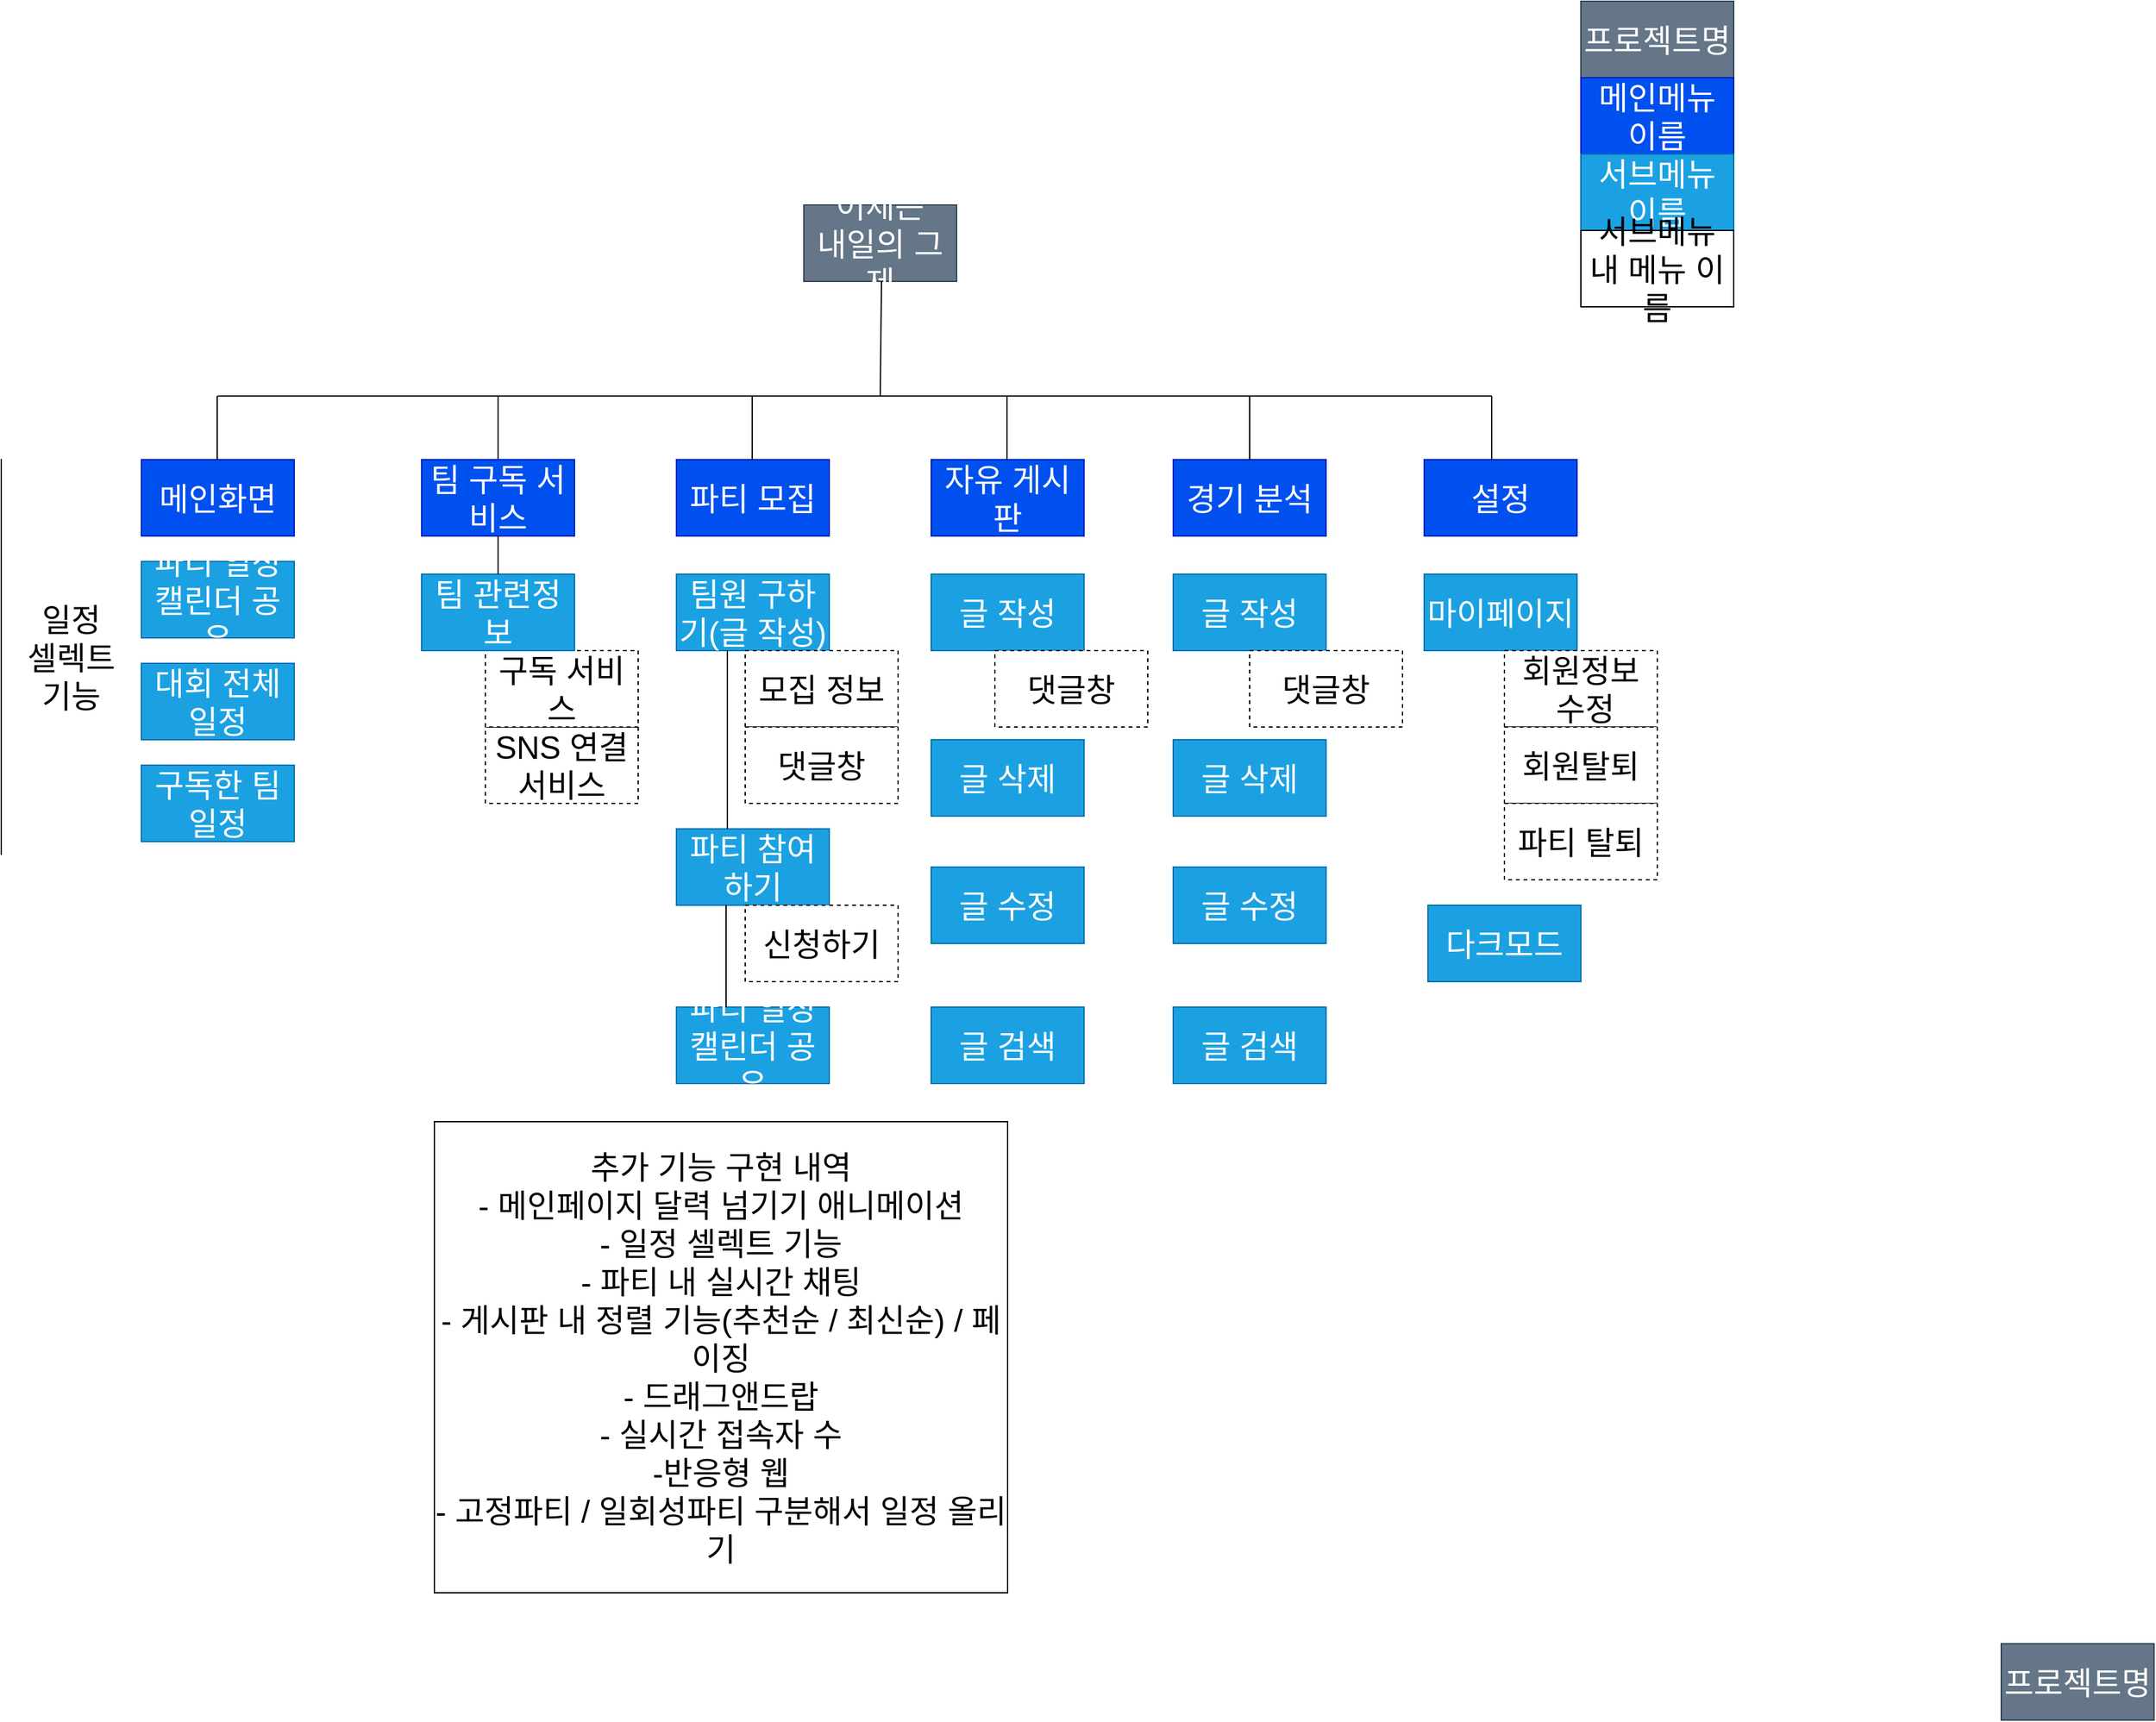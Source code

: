 <mxfile version="23.1.8" type="github">
  <diagram name="페이지-1" id="Lf5ShrxYZs6vrPWNROka">
    <mxGraphModel dx="2514" dy="918" grid="1" gridSize="10" guides="1" tooltips="1" connect="1" arrows="1" fold="1" page="1" pageScale="1" pageWidth="827" pageHeight="1169" math="0" shadow="0">
      <root>
        <mxCell id="0" />
        <mxCell id="1" parent="0" />
        <mxCell id="boVoHQPEQ6CeYj3S7dCK-2" value="프로젝트명" style="rounded=0;whiteSpace=wrap;html=1;fillColor=#647687;fontColor=#ffffff;strokeColor=#314354;fontSize=25;" vertex="1" parent="1">
          <mxGeometry x="950" width="120" height="60" as="geometry" />
        </mxCell>
        <mxCell id="boVoHQPEQ6CeYj3S7dCK-3" value="메인메뉴 이름" style="rounded=0;whiteSpace=wrap;html=1;fillColor=#0050ef;fontColor=#ffffff;strokeColor=#001DBC;fontSize=25;" vertex="1" parent="1">
          <mxGeometry x="950" y="60" width="120" height="60" as="geometry" />
        </mxCell>
        <mxCell id="boVoHQPEQ6CeYj3S7dCK-4" value="서브메뉴 이름" style="rounded=0;whiteSpace=wrap;html=1;fillColor=#1ba1e2;fontColor=#ffffff;strokeColor=#006EAF;fontSize=25;" vertex="1" parent="1">
          <mxGeometry x="950" y="120" width="120" height="60" as="geometry" />
        </mxCell>
        <mxCell id="boVoHQPEQ6CeYj3S7dCK-5" value="서브메뉴 내 메뉴 이름" style="rounded=0;whiteSpace=wrap;html=1;fontSize=25;" vertex="1" parent="1">
          <mxGeometry x="950" y="180" width="120" height="60" as="geometry" />
        </mxCell>
        <mxCell id="boVoHQPEQ6CeYj3S7dCK-6" value="어제는 &lt;br&gt;내일의 그제" style="rounded=0;whiteSpace=wrap;html=1;fillColor=#647687;fontColor=#ffffff;strokeColor=#314354;fontSize=25;" vertex="1" parent="1">
          <mxGeometry x="340" y="160" width="120" height="60" as="geometry" />
        </mxCell>
        <mxCell id="boVoHQPEQ6CeYj3S7dCK-7" value="" style="endArrow=none;html=1;rounded=0;fontSize=25;" edge="1" parent="1">
          <mxGeometry width="50" height="50" relative="1" as="geometry">
            <mxPoint x="400" y="310" as="sourcePoint" />
            <mxPoint x="401" y="220" as="targetPoint" />
          </mxGeometry>
        </mxCell>
        <mxCell id="boVoHQPEQ6CeYj3S7dCK-8" value="" style="endArrow=none;html=1;rounded=0;fontSize=25;" edge="1" parent="1">
          <mxGeometry width="50" height="50" relative="1" as="geometry">
            <mxPoint x="-120" y="310" as="sourcePoint" />
            <mxPoint x="880" y="310" as="targetPoint" />
          </mxGeometry>
        </mxCell>
        <mxCell id="boVoHQPEQ6CeYj3S7dCK-9" value="" style="endArrow=none;html=1;rounded=0;exitX=0.5;exitY=0;exitDx=0;exitDy=0;fontSize=25;" edge="1" parent="1" source="boVoHQPEQ6CeYj3S7dCK-13">
          <mxGeometry width="50" height="50" relative="1" as="geometry">
            <mxPoint x="105" y="360" as="sourcePoint" />
            <mxPoint x="100" y="310" as="targetPoint" />
          </mxGeometry>
        </mxCell>
        <mxCell id="boVoHQPEQ6CeYj3S7dCK-10" value="메인화면" style="rounded=0;whiteSpace=wrap;html=1;fillColor=#0050ef;fontColor=#ffffff;strokeColor=#001DBC;fontSize=25;" vertex="1" parent="1">
          <mxGeometry x="-180" y="360" width="120" height="60" as="geometry" />
        </mxCell>
        <mxCell id="boVoHQPEQ6CeYj3S7dCK-13" value="팀 구독 서비스" style="rounded=0;whiteSpace=wrap;html=1;fillColor=#0050ef;fontColor=#ffffff;strokeColor=#001DBC;fontSize=25;" vertex="1" parent="1">
          <mxGeometry x="40" y="360" width="120" height="60" as="geometry" />
        </mxCell>
        <mxCell id="boVoHQPEQ6CeYj3S7dCK-14" value="파티 모집" style="rounded=0;whiteSpace=wrap;html=1;fillColor=#0050ef;fontColor=#ffffff;strokeColor=#001DBC;fontSize=25;" vertex="1" parent="1">
          <mxGeometry x="240" y="360" width="120" height="60" as="geometry" />
        </mxCell>
        <mxCell id="boVoHQPEQ6CeYj3S7dCK-15" value="설정" style="rounded=0;whiteSpace=wrap;html=1;fillColor=#0050ef;fontColor=#ffffff;strokeColor=#001DBC;fontSize=25;" vertex="1" parent="1">
          <mxGeometry x="827" y="360" width="120" height="60" as="geometry" />
        </mxCell>
        <mxCell id="boVoHQPEQ6CeYj3S7dCK-16" value="경기 분석" style="rounded=0;whiteSpace=wrap;html=1;fillColor=#0050ef;fontColor=#ffffff;strokeColor=#001DBC;fontSize=25;" vertex="1" parent="1">
          <mxGeometry x="630" y="360" width="120" height="60" as="geometry" />
        </mxCell>
        <mxCell id="boVoHQPEQ6CeYj3S7dCK-17" value="자유 게시판" style="rounded=0;whiteSpace=wrap;html=1;fillColor=#0050ef;fontColor=#ffffff;strokeColor=#001DBC;fontSize=25;" vertex="1" parent="1">
          <mxGeometry x="440" y="360" width="120" height="60" as="geometry" />
        </mxCell>
        <mxCell id="boVoHQPEQ6CeYj3S7dCK-20" value="" style="endArrow=none;html=1;rounded=0;fontSize=25;" edge="1" parent="1">
          <mxGeometry width="50" height="50" relative="1" as="geometry">
            <mxPoint x="299.5" y="360" as="sourcePoint" />
            <mxPoint x="299.5" y="310" as="targetPoint" />
          </mxGeometry>
        </mxCell>
        <mxCell id="boVoHQPEQ6CeYj3S7dCK-21" value="" style="endArrow=none;html=1;rounded=0;fontSize=25;" edge="1" parent="1">
          <mxGeometry width="50" height="50" relative="1" as="geometry">
            <mxPoint x="499.5" y="360" as="sourcePoint" />
            <mxPoint x="499.5" y="310" as="targetPoint" />
          </mxGeometry>
        </mxCell>
        <mxCell id="boVoHQPEQ6CeYj3S7dCK-22" value="" style="endArrow=none;html=1;rounded=0;exitX=0.5;exitY=0;exitDx=0;exitDy=0;fontSize=25;" edge="1" parent="1" source="boVoHQPEQ6CeYj3S7dCK-16">
          <mxGeometry width="50" height="50" relative="1" as="geometry">
            <mxPoint x="699.5" y="360" as="sourcePoint" />
            <mxPoint x="690" y="310" as="targetPoint" />
          </mxGeometry>
        </mxCell>
        <mxCell id="boVoHQPEQ6CeYj3S7dCK-23" value="" style="endArrow=none;html=1;rounded=0;fontSize=25;" edge="1" parent="1">
          <mxGeometry width="50" height="50" relative="1" as="geometry">
            <mxPoint x="880" y="360" as="sourcePoint" />
            <mxPoint x="880" y="310" as="targetPoint" />
          </mxGeometry>
        </mxCell>
        <mxCell id="boVoHQPEQ6CeYj3S7dCK-24" value="SNS 연결 서비스" style="rounded=0;whiteSpace=wrap;html=1;dashed=1;fontSize=25;" vertex="1" parent="1">
          <mxGeometry x="90" y="570" width="120" height="60" as="geometry" />
        </mxCell>
        <mxCell id="boVoHQPEQ6CeYj3S7dCK-25" value="구독 서비스" style="rounded=0;whiteSpace=wrap;html=1;dashed=1;fontSize=25;" vertex="1" parent="1">
          <mxGeometry x="90" y="510" width="120" height="60" as="geometry" />
        </mxCell>
        <mxCell id="boVoHQPEQ6CeYj3S7dCK-27" value="" style="endArrow=none;html=1;rounded=0;exitX=0.5;exitY=0;exitDx=0;exitDy=0;fontSize=25;" edge="1" parent="1">
          <mxGeometry width="50" height="50" relative="1" as="geometry">
            <mxPoint x="-120.5" y="360" as="sourcePoint" />
            <mxPoint x="-120.5" y="310" as="targetPoint" />
          </mxGeometry>
        </mxCell>
        <mxCell id="boVoHQPEQ6CeYj3S7dCK-28" value="팀 관련정보" style="rounded=0;whiteSpace=wrap;html=1;fillColor=#1ba1e2;fontColor=#ffffff;strokeColor=#006EAF;fontSize=25;" vertex="1" parent="1">
          <mxGeometry x="40" y="450" width="120" height="60" as="geometry" />
        </mxCell>
        <mxCell id="boVoHQPEQ6CeYj3S7dCK-29" value="" style="endArrow=none;html=1;rounded=0;exitX=0.5;exitY=0;exitDx=0;exitDy=0;entryX=0.5;entryY=1;entryDx=0;entryDy=0;fontSize=25;" edge="1" parent="1" source="boVoHQPEQ6CeYj3S7dCK-28" target="boVoHQPEQ6CeYj3S7dCK-13">
          <mxGeometry width="50" height="50" relative="1" as="geometry">
            <mxPoint x="80" y="450" as="sourcePoint" />
            <mxPoint x="110" y="420" as="targetPoint" />
          </mxGeometry>
        </mxCell>
        <mxCell id="boVoHQPEQ6CeYj3S7dCK-30" value="팀원 구하기(글 작성)" style="rounded=0;whiteSpace=wrap;html=1;fillColor=#1ba1e2;fontColor=#ffffff;strokeColor=#006EAF;fontSize=25;" vertex="1" parent="1">
          <mxGeometry x="240" y="450" width="120" height="60" as="geometry" />
        </mxCell>
        <mxCell id="boVoHQPEQ6CeYj3S7dCK-31" value="모집 정보" style="rounded=0;whiteSpace=wrap;html=1;dashed=1;fontSize=25;" vertex="1" parent="1">
          <mxGeometry x="294" y="510" width="120" height="60" as="geometry" />
        </mxCell>
        <mxCell id="boVoHQPEQ6CeYj3S7dCK-32" value="댓글창" style="rounded=0;whiteSpace=wrap;html=1;dashed=1;fontSize=25;" vertex="1" parent="1">
          <mxGeometry x="294" y="570" width="120" height="60" as="geometry" />
        </mxCell>
        <mxCell id="boVoHQPEQ6CeYj3S7dCK-33" value="파티 참여하기" style="rounded=0;whiteSpace=wrap;html=1;fillColor=#1ba1e2;fontColor=#ffffff;strokeColor=#006EAF;fontSize=25;" vertex="1" parent="1">
          <mxGeometry x="240" y="650" width="120" height="60" as="geometry" />
        </mxCell>
        <mxCell id="boVoHQPEQ6CeYj3S7dCK-34" value="신청하기" style="rounded=0;whiteSpace=wrap;html=1;dashed=1;fontSize=25;" vertex="1" parent="1">
          <mxGeometry x="294" y="710" width="120" height="60" as="geometry" />
        </mxCell>
        <mxCell id="boVoHQPEQ6CeYj3S7dCK-37" value="&lt;font style=&quot;font-size: 25px;&quot;&gt;추가 기능 구현 내역&lt;br&gt;- 메인페이지 달력 넘기기 애니메이션&lt;br&gt;- 일정 셀렉트 기능&lt;br style=&quot;font-size: 25px;&quot;&gt;- 파티 내 실시간 채팅&lt;br&gt;- 게시판 내 정렬 기능(추천순 / 최신순) / 페이징&lt;br&gt;- 드래그앤드랍&lt;br&gt;- 실시간 접속자 수&lt;br&gt;-반응형 웹&lt;br&gt;- 고정파티 / 일회성파티 구분해서 일정 올리기&lt;br style=&quot;font-size: 25px;&quot;&gt;&lt;/font&gt;" style="rounded=0;whiteSpace=wrap;html=1;fontSize=25;" vertex="1" parent="1">
          <mxGeometry x="50" y="880" width="450" height="370" as="geometry" />
        </mxCell>
        <mxCell id="boVoHQPEQ6CeYj3S7dCK-38" value="파티 일정 캘린더 공유" style="rounded=0;whiteSpace=wrap;html=1;fillColor=#1ba1e2;fontColor=#ffffff;strokeColor=#006EAF;fontSize=25;" vertex="1" parent="1">
          <mxGeometry x="240" y="790" width="120" height="60" as="geometry" />
        </mxCell>
        <mxCell id="boVoHQPEQ6CeYj3S7dCK-39" value="" style="endArrow=none;html=1;rounded=0;fontSize=25;" edge="1" parent="1">
          <mxGeometry width="50" height="50" relative="1" as="geometry">
            <mxPoint x="280" y="650" as="sourcePoint" />
            <mxPoint x="280" y="510" as="targetPoint" />
          </mxGeometry>
        </mxCell>
        <mxCell id="boVoHQPEQ6CeYj3S7dCK-40" value="" style="endArrow=none;html=1;rounded=0;fontSize=25;" edge="1" parent="1">
          <mxGeometry width="50" height="50" relative="1" as="geometry">
            <mxPoint x="279" y="790" as="sourcePoint" />
            <mxPoint x="279" y="710" as="targetPoint" />
          </mxGeometry>
        </mxCell>
        <mxCell id="boVoHQPEQ6CeYj3S7dCK-41" value="파티 일정 캘린더 공유" style="rounded=0;whiteSpace=wrap;html=1;fillColor=#1ba1e2;fontColor=#ffffff;strokeColor=#006EAF;fontSize=25;" vertex="1" parent="1">
          <mxGeometry x="-180" y="440" width="120" height="60" as="geometry" />
        </mxCell>
        <mxCell id="boVoHQPEQ6CeYj3S7dCK-42" value="대회 전체 일정" style="rounded=0;whiteSpace=wrap;html=1;fillColor=#1ba1e2;fontColor=#ffffff;strokeColor=#006EAF;fontSize=25;" vertex="1" parent="1">
          <mxGeometry x="-180" y="520" width="120" height="60" as="geometry" />
        </mxCell>
        <mxCell id="boVoHQPEQ6CeYj3S7dCK-43" value="구독한 팀 일정" style="rounded=0;whiteSpace=wrap;html=1;fillColor=#1ba1e2;fontColor=#ffffff;strokeColor=#006EAF;fontSize=25;" vertex="1" parent="1">
          <mxGeometry x="-180" y="600" width="120" height="60" as="geometry" />
        </mxCell>
        <mxCell id="boVoHQPEQ6CeYj3S7dCK-148" value="&lt;font style=&quot;font-size: 25px;&quot;&gt;일정 &lt;br style=&quot;font-size: 25px;&quot;&gt;셀렉트&lt;br style=&quot;font-size: 25px;&quot;&gt;기능&lt;/font&gt;" style="shape=partialRectangle;whiteSpace=wrap;html=1;right=0;top=0;bottom=0;fillColor=none;routingCenterX=-0.5;fontSize=25;" vertex="1" parent="1">
          <mxGeometry x="-290" y="360" width="110" height="310" as="geometry" />
        </mxCell>
        <mxCell id="boVoHQPEQ6CeYj3S7dCK-149" value="글 작성" style="rounded=0;whiteSpace=wrap;html=1;fillColor=#1ba1e2;fontColor=#ffffff;strokeColor=#006EAF;fontSize=25;" vertex="1" parent="1">
          <mxGeometry x="440" y="450" width="120" height="60" as="geometry" />
        </mxCell>
        <mxCell id="boVoHQPEQ6CeYj3S7dCK-150" value="댓글창" style="rounded=0;whiteSpace=wrap;html=1;dashed=1;fontSize=25;" vertex="1" parent="1">
          <mxGeometry x="490" y="510" width="120" height="60" as="geometry" />
        </mxCell>
        <mxCell id="boVoHQPEQ6CeYj3S7dCK-151" value="글 삭제" style="rounded=0;whiteSpace=wrap;html=1;fillColor=#1ba1e2;fontColor=#ffffff;strokeColor=#006EAF;fontSize=25;" vertex="1" parent="1">
          <mxGeometry x="440" y="580" width="120" height="60" as="geometry" />
        </mxCell>
        <mxCell id="boVoHQPEQ6CeYj3S7dCK-152" value="마이페이지" style="rounded=0;whiteSpace=wrap;html=1;fillColor=#1ba1e2;fontColor=#ffffff;strokeColor=#006EAF;fontSize=25;" vertex="1" parent="1">
          <mxGeometry x="827" y="450" width="120" height="60" as="geometry" />
        </mxCell>
        <mxCell id="boVoHQPEQ6CeYj3S7dCK-153" value="글 수정" style="rounded=0;whiteSpace=wrap;html=1;fillColor=#1ba1e2;fontColor=#ffffff;strokeColor=#006EAF;fontSize=25;" vertex="1" parent="1">
          <mxGeometry x="440" y="680" width="120" height="60" as="geometry" />
        </mxCell>
        <mxCell id="boVoHQPEQ6CeYj3S7dCK-154" value="글 작성" style="rounded=0;whiteSpace=wrap;html=1;fillColor=#1ba1e2;fontColor=#ffffff;strokeColor=#006EAF;fontSize=25;" vertex="1" parent="1">
          <mxGeometry x="630" y="450" width="120" height="60" as="geometry" />
        </mxCell>
        <mxCell id="boVoHQPEQ6CeYj3S7dCK-155" value="글 삭제" style="rounded=0;whiteSpace=wrap;html=1;fillColor=#1ba1e2;fontColor=#ffffff;strokeColor=#006EAF;fontSize=25;" vertex="1" parent="1">
          <mxGeometry x="630" y="580" width="120" height="60" as="geometry" />
        </mxCell>
        <mxCell id="boVoHQPEQ6CeYj3S7dCK-156" value="글 수정" style="rounded=0;whiteSpace=wrap;html=1;fillColor=#1ba1e2;fontColor=#ffffff;strokeColor=#006EAF;fontSize=25;" vertex="1" parent="1">
          <mxGeometry x="630" y="680" width="120" height="60" as="geometry" />
        </mxCell>
        <mxCell id="boVoHQPEQ6CeYj3S7dCK-157" value="댓글창" style="rounded=0;whiteSpace=wrap;html=1;dashed=1;fontSize=25;" vertex="1" parent="1">
          <mxGeometry x="690" y="510" width="120" height="60" as="geometry" />
        </mxCell>
        <mxCell id="boVoHQPEQ6CeYj3S7dCK-159" value="글 검색" style="rounded=0;whiteSpace=wrap;html=1;fillColor=#1ba1e2;fontColor=#ffffff;strokeColor=#006EAF;fontSize=25;" vertex="1" parent="1">
          <mxGeometry x="440" y="790" width="120" height="60" as="geometry" />
        </mxCell>
        <mxCell id="boVoHQPEQ6CeYj3S7dCK-160" value="글 검색" style="rounded=0;whiteSpace=wrap;html=1;fillColor=#1ba1e2;fontColor=#ffffff;strokeColor=#006EAF;fontSize=25;" vertex="1" parent="1">
          <mxGeometry x="630" y="790" width="120" height="60" as="geometry" />
        </mxCell>
        <mxCell id="boVoHQPEQ6CeYj3S7dCK-161" value="다크모드" style="rounded=0;whiteSpace=wrap;html=1;fillColor=#1ba1e2;fontColor=#ffffff;strokeColor=#006EAF;fontSize=25;" vertex="1" parent="1">
          <mxGeometry x="830" y="710" width="120" height="60" as="geometry" />
        </mxCell>
        <mxCell id="boVoHQPEQ6CeYj3S7dCK-162" value="프로젝트명" style="rounded=0;whiteSpace=wrap;html=1;fillColor=#647687;fontColor=#ffffff;strokeColor=#314354;fontSize=25;" vertex="1" parent="1">
          <mxGeometry x="1280" y="1290" width="120" height="60" as="geometry" />
        </mxCell>
        <mxCell id="boVoHQPEQ6CeYj3S7dCK-210" value="회원정보&lt;br&gt;&amp;nbsp;수정" style="rounded=0;whiteSpace=wrap;html=1;dashed=1;fontSize=25;" vertex="1" parent="1">
          <mxGeometry x="890" y="510" width="120" height="60" as="geometry" />
        </mxCell>
        <mxCell id="boVoHQPEQ6CeYj3S7dCK-211" value="회원탈퇴" style="rounded=0;whiteSpace=wrap;html=1;dashed=1;fontSize=25;" vertex="1" parent="1">
          <mxGeometry x="890" y="570" width="120" height="60" as="geometry" />
        </mxCell>
        <mxCell id="boVoHQPEQ6CeYj3S7dCK-212" value="파티 탈퇴" style="rounded=0;whiteSpace=wrap;html=1;dashed=1;fontSize=25;" vertex="1" parent="1">
          <mxGeometry x="890" y="630" width="120" height="60" as="geometry" />
        </mxCell>
      </root>
    </mxGraphModel>
  </diagram>
</mxfile>
